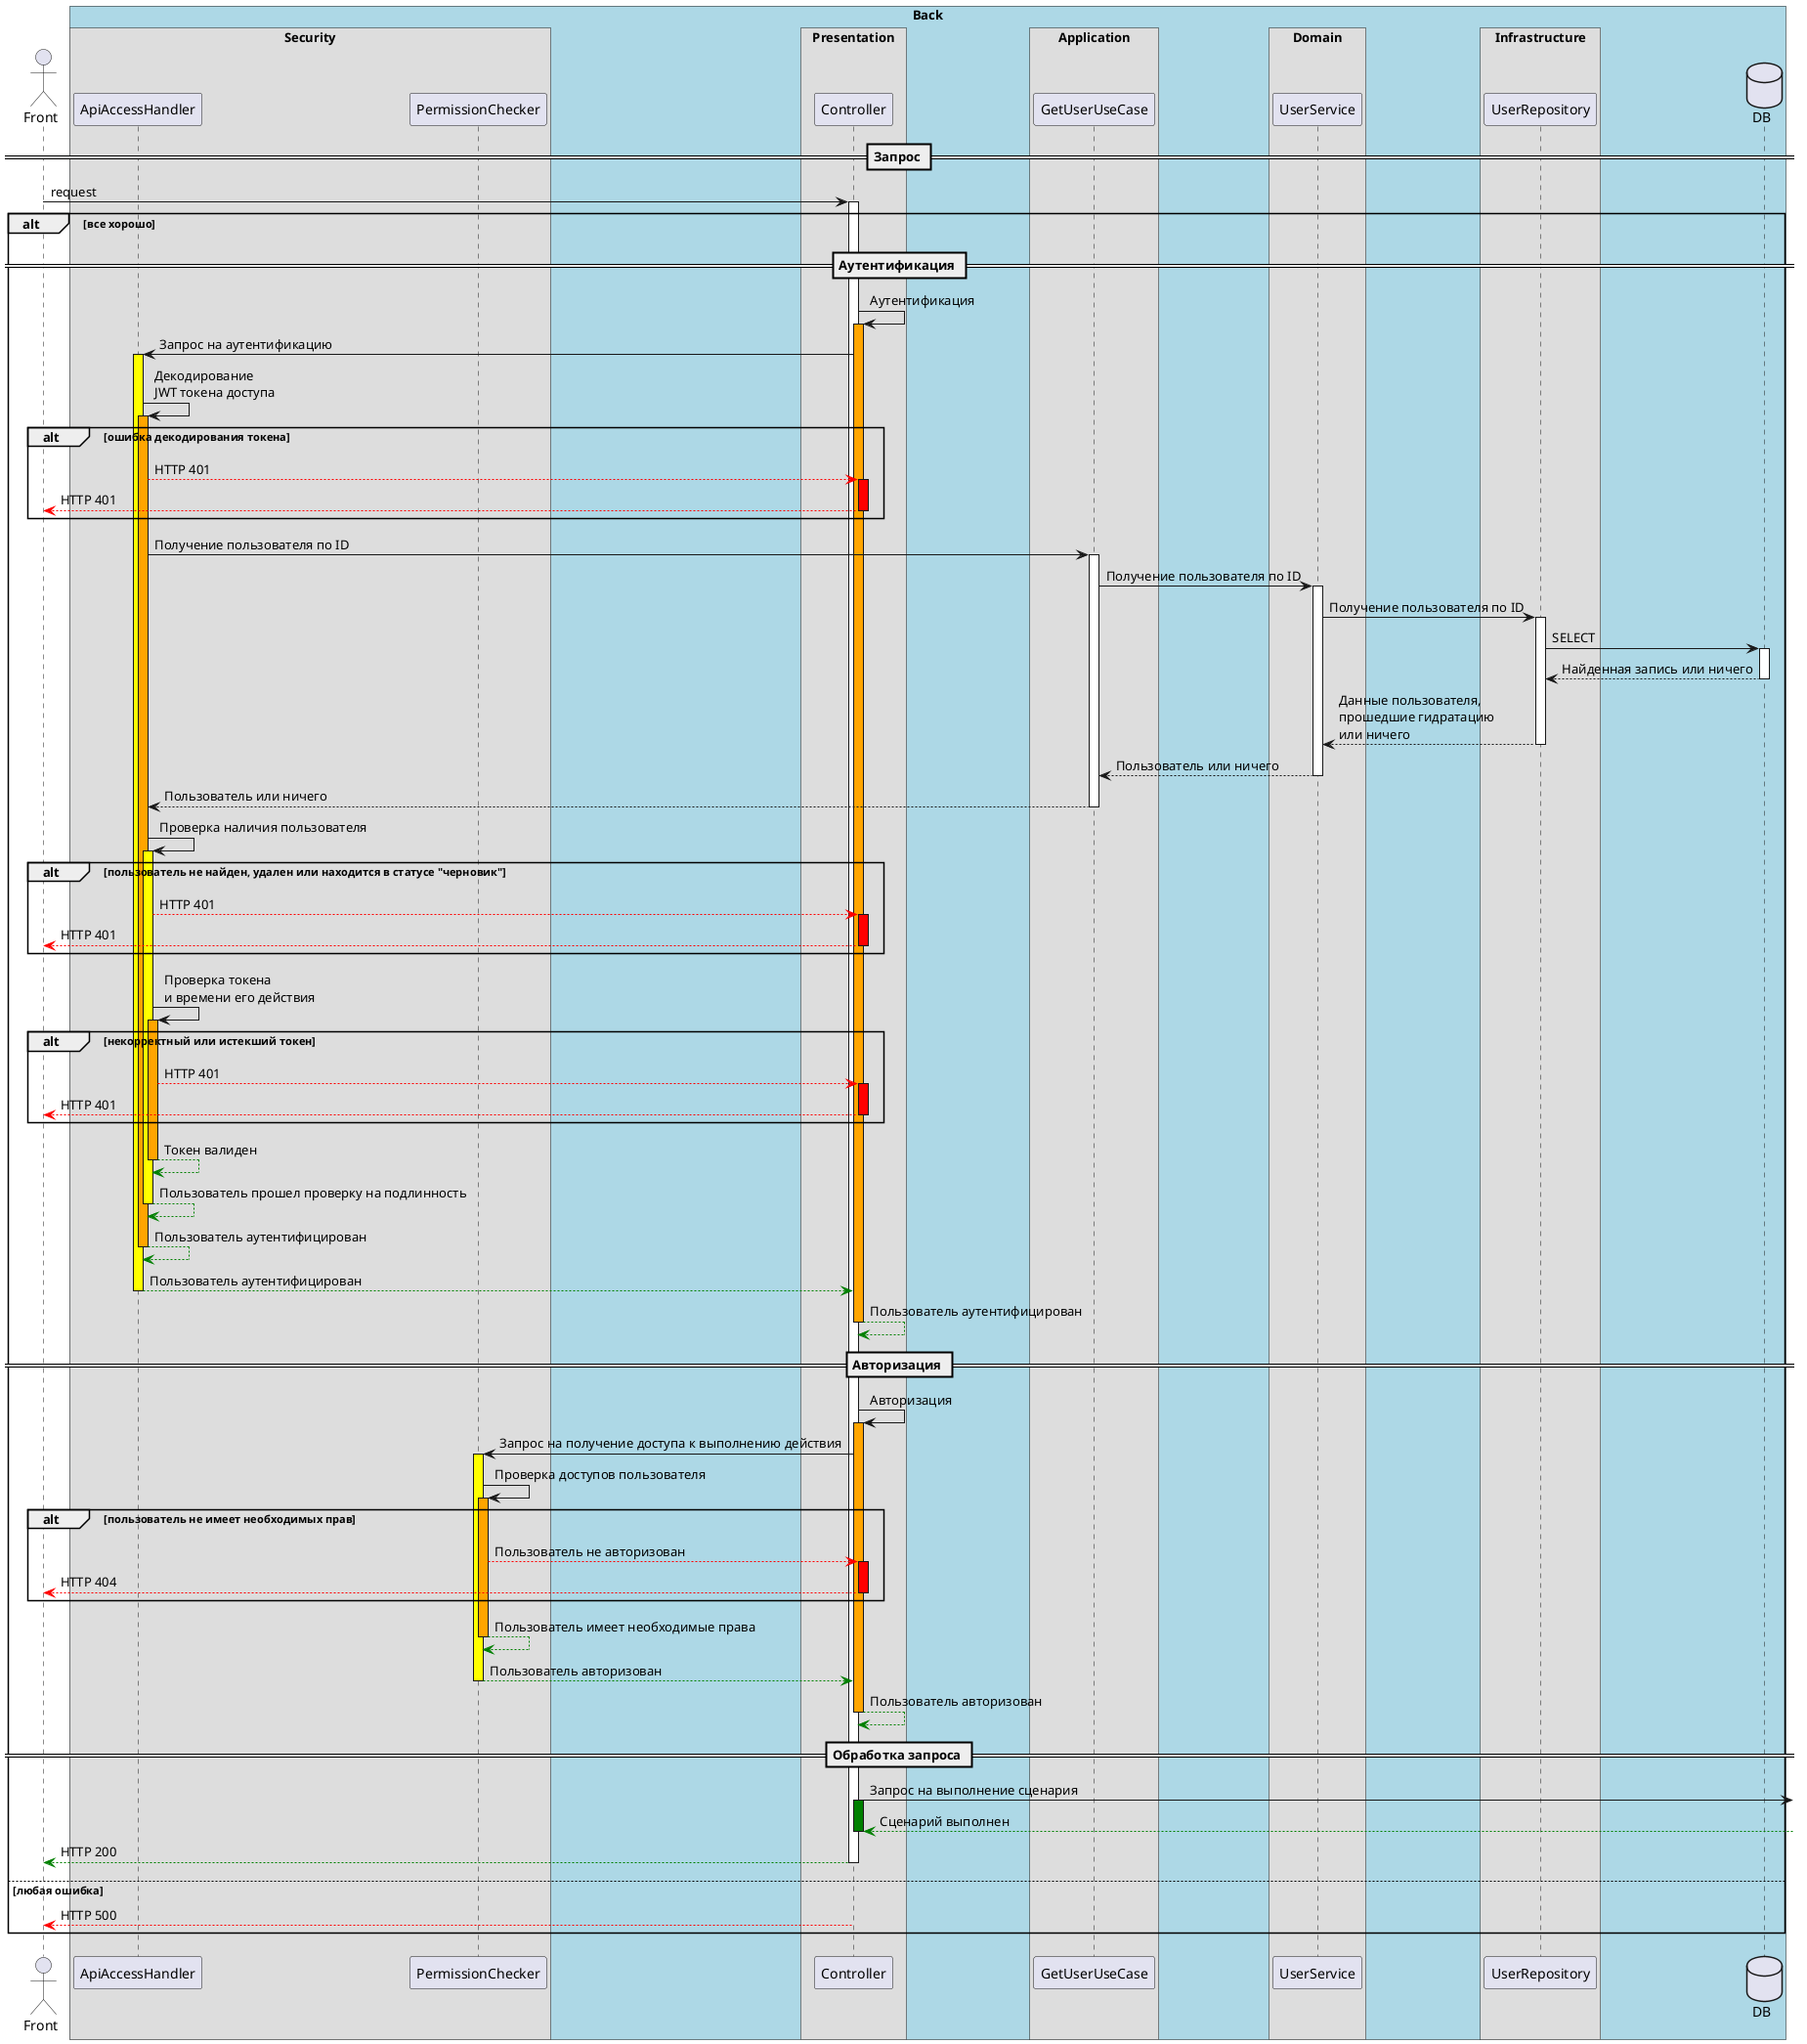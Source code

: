 @startuml

!pragma teoz true

actor Front

box "Back" #LightBlue
    box Security
    participant ApiAccessHandler
    participant PermissionChecker
    end box

    box Presentation
    participant Controller
    end box

    box Application
    participant GetUserUseCase
    end box

    box Domain
    participant UserService
    end box

    box Infrastructure
    participant UserRepository
    end box
database DB
end box

== Запрос ==
Front -> Controller ++ : request

alt все хорошо
    == Аутентификация ==
    Controller -> Controller ++ #Orange : Аутентификация

    Controller -> ApiAccessHandler ++ #Yellow : Запрос на аутентификацию
    ApiAccessHandler -> ApiAccessHandler ++ #Orange : Декодирование\nJWT токена доступа
    alt ошибка декодирования токена
        ApiAccessHandler --[#Red]> Controller ++ #Red : HTTP 401
        Controller --[#Red]> Front -- : HTTP 401
    end

    ApiAccessHandler -> GetUserUseCase ++ : Получение пользователя по ID
    GetUserUseCase -> UserService ++ : Получение пользователя по ID
    UserService -> UserRepository ++ : Получение пользователя по ID
    UserRepository -> DB ++ : SELECT
    DB --> UserRepository -- : Найденная запись или ничего
    UserRepository --> UserService -- : Данные пользователя,\nпрошедшие гидратацию\nили ничего
    UserService --> GetUserUseCase -- : Пользователь или ничего
    GetUserUseCase --> ApiAccessHandler -- : Пользователь или ничего
    ApiAccessHandler -> ApiAccessHandler ++ #Yellow : Проверка наличия пользователя
    alt пользователь не найден, удален или находится в статусе "черновик"
        ApiAccessHandler --[#Red]> Controller ++ #Red : HTTP 401
        Controller --[#Red]> Front -- : HTTP 401
    end
    ApiAccessHandler -> ApiAccessHandler ++ #Orange : Проверка токена\nи времени его действия
    alt некорректный или истекший токен
        ApiAccessHandler --[#Red]> Controller ++ #Red : HTTP 401
        Controller --[#Red]> Front -- : HTTP 401
    end

    ApiAccessHandler --[#Green]> ApiAccessHandler -- : Токен валиден
    ApiAccessHandler --[#Green]> ApiAccessHandler -- : Пользователь прошел проверку на подлинность
    ApiAccessHandler --[#Green]> ApiAccessHandler -- : Пользователь аутентифицирован
    ApiAccessHandler --[#Green]> Controller -- : Пользователь аутентифицирован
    Controller --[#Green]> Controller -- : Пользователь аутентифицирован

    == Авторизация ==
    Controller -> Controller ++ #Orange : Авторизация
    Controller -> PermissionChecker ++ #Yellow : Запрос на получение доступа к выполнению действия
    PermissionChecker -> PermissionChecker ++ #Orange : Проверка доступов пользователя
    alt пользователь не имеет необходимых прав
        PermissionChecker --[#Red]> Controller ++ #Red : Пользователь не авторизован
        Controller --[#Red]> Front -- : HTTP 404
    end
    PermissionChecker --[#Green]> PermissionChecker -- : Пользователь имеет необходимые права
    PermissionChecker --[#Green]> Controller -- : Пользователь авторизован
    Controller --[#Green]> Controller -- : Пользователь авторизован

    == Обработка запроса ==
    Controller -> ++ #Green : Запрос на выполнение сценария
    Controller <[#Green]-- -- : Сценарий выполнен
    Controller --[#Green]> Front -- : HTTP 200

else любая ошибка
    Controller --[#Red]> Front -- : HTTP 500
end

@enduml